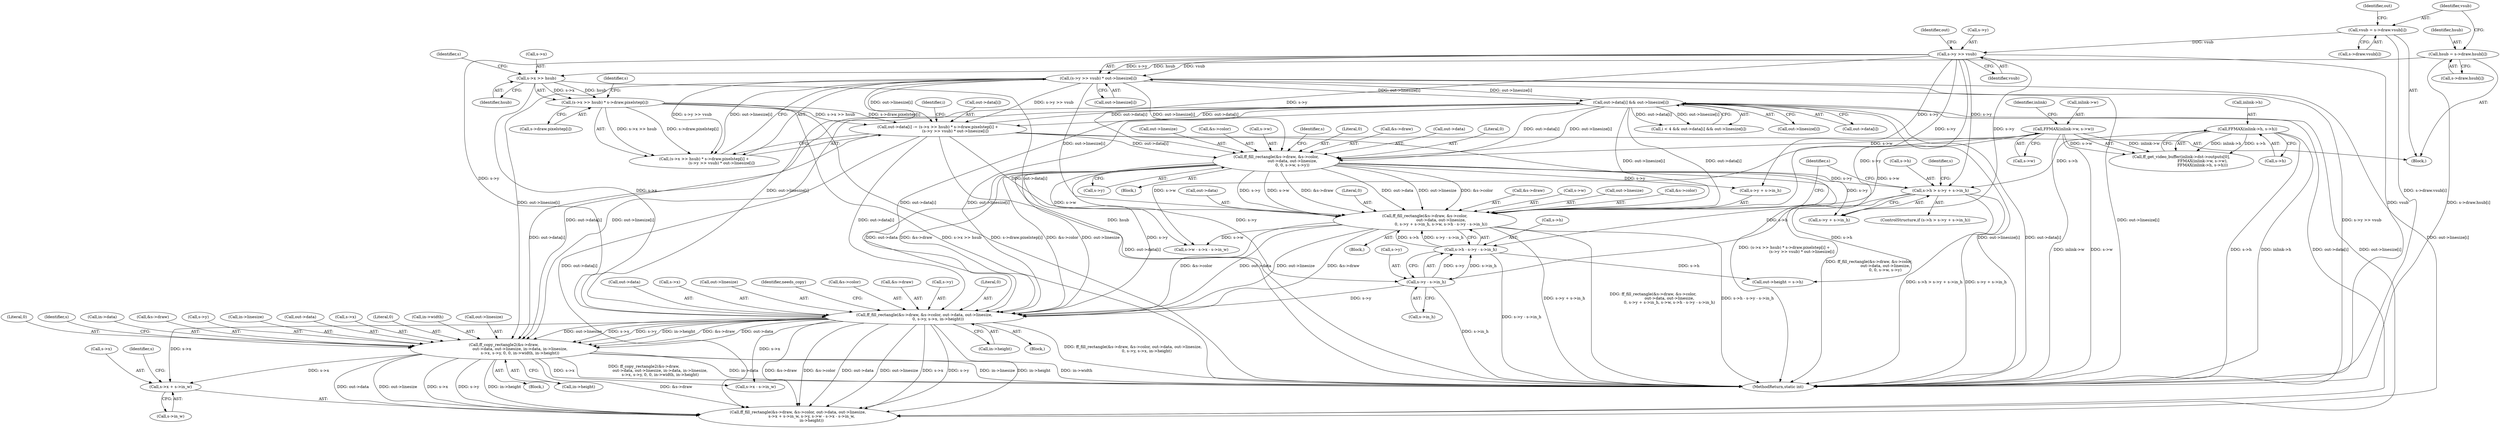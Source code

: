 digraph "0_FFmpeg_e43a0a232dbf6d3c161823c2e07c52e76227a1bc_7@pointer" {
"1000400" [label="(Call,s->x + s->in_w)"];
"1000326" [label="(Call,ff_fill_rectangle(&s->draw, &s->color, out->data, out->linesize,\n                      0, s->y, s->x, in->height))"];
"1000289" [label="(Call,ff_fill_rectangle(&s->draw, &s->color,\n                          out->data, out->linesize,\n                          0, s->y + s->in_h, s->w, s->h - s->y - s->in_h))"];
"1000253" [label="(Call,ff_fill_rectangle(&s->draw, &s->color,\n                          out->data, out->linesize,\n                          0, 0, s->w, s->y))"];
"1000183" [label="(Call,out->data[i] && out->linesize[i])"];
"1000217" [label="(Call,out->data[i] -= (s->x >> hsub) * s->draw.pixelstep[i] +\n                            (s->y >> vsub) * out->linesize[i])"];
"1000224" [label="(Call,(s->x >> hsub) * s->draw.pixelstep[i])"];
"1000225" [label="(Call,s->x >> hsub)"];
"1000198" [label="(Call,hsub = s->draw.hsub[i])"];
"1000237" [label="(Call,(s->y >> vsub) * out->linesize[i])"];
"1000238" [label="(Call,s->y >> vsub)"];
"1000208" [label="(Call,vsub = s->draw.vsub[i])"];
"1000142" [label="(Call,FFMAX(inlink->w, s->w))"];
"1000315" [label="(Call,s->h - s->y - s->in_h)"];
"1000277" [label="(Call,s->h > s->y + s->in_h)"];
"1000149" [label="(Call,FFMAX(inlink->h, s->h))"];
"1000319" [label="(Call,s->y - s->in_h)"];
"1000354" [label="(Call,ff_copy_rectangle2(&s->draw,\n                          out->data, out->linesize, in->data, in->linesize,\n                          s->x, s->y, 0, 0, in->width, in->height))"];
"1000335" [label="(Call,out->data)"];
"1000217" [label="(Call,out->data[i] -= (s->x >> hsub) * s->draw.pixelstep[i] +\n                            (s->y >> vsub) * out->linesize[i])"];
"1000149" [label="(Call,FFMAX(inlink->h, s->h))"];
"1000153" [label="(Call,s->h)"];
"1000198" [label="(Call,hsub = s->draw.hsub[i])"];
"1000316" [label="(Call,s->h)"];
"1000323" [label="(Call,s->in_h)"];
"1000146" [label="(Call,s->w)"];
"1000304" [label="(Literal,0)"];
"1000150" [label="(Call,inlink->h)"];
"1000362" [label="(Call,out->linesize)"];
"1000265" [label="(Call,out->linesize)"];
"1000151" [label="(Identifier,inlink)"];
"1000319" [label="(Call,s->y - s->in_h)"];
"1000237" [label="(Call,(s->y >> vsub) * out->linesize[i])"];
"1000378" [label="(Literal,0)"];
"1000278" [label="(Call,s->h)"];
"1000385" [label="(Call,ff_fill_rectangle(&s->draw, &s->color, out->data, out->linesize,\n                      s->x + s->in_w, s->y, s->w - s->x - s->in_w,\n                      in->height))"];
"1000238" [label="(Call,s->y >> vsub)"];
"1000388" [label="(Identifier,s)"];
"1000239" [label="(Call,s->y)"];
"1000183" [label="(Call,out->data[i] && out->linesize[i])"];
"1000258" [label="(Call,&s->color)"];
"1000400" [label="(Call,s->x + s->in_w)"];
"1000270" [label="(Call,s->w)"];
"1000315" [label="(Call,s->h - s->y - s->in_h)"];
"1000354" [label="(Call,ff_copy_rectangle2(&s->draw,\n                          out->data, out->linesize, in->data, in->linesize,\n                          s->x, s->y, 0, 0, in->width, in->height))"];
"1000414" [label="(Call,s->x - s->in_w)"];
"1000431" [label="(Call,out->height = s->h)"];
"1000289" [label="(Call,ff_fill_rectangle(&s->draw, &s->color,\n                          out->data, out->linesize,\n                          0, s->y + s->in_h, s->w, s->h - s->y - s->in_h))"];
"1000365" [label="(Call,in->data)"];
"1000224" [label="(Call,(s->x >> hsub) * s->draw.pixelstep[i])"];
"1000404" [label="(Call,s->in_w)"];
"1000382" [label="(Call,in->height)"];
"1000277" [label="(Call,s->h > s->y + s->in_h)"];
"1000345" [label="(Call,s->x)"];
"1000199" [label="(Identifier,hsub)"];
"1000226" [label="(Call,s->x)"];
"1000408" [label="(Identifier,s)"];
"1000242" [label="(Identifier,vsub)"];
"1000320" [label="(Call,s->y)"];
"1000338" [label="(Call,out->linesize)"];
"1000352" [label="(Identifier,needs_copy)"];
"1000331" [label="(Call,&s->color)"];
"1000329" [label="(Identifier,s)"];
"1000208" [label="(Call,vsub = s->draw.vsub[i])"];
"1000230" [label="(Call,s->draw.pixelstep[i])"];
"1000243" [label="(Call,out->linesize[i])"];
"1000290" [label="(Call,&s->draw)"];
"1000305" [label="(Call,s->y + s->in_h)"];
"1000327" [label="(Call,&s->draw)"];
"1000196" [label="(Block,)"];
"1000225" [label="(Call,s->x >> hsub)"];
"1000253" [label="(Call,ff_fill_rectangle(&s->draw, &s->color,\n                          out->data, out->linesize,\n                          0, 0, s->w, s->y))"];
"1000195" [label="(Identifier,i)"];
"1000342" [label="(Call,s->y)"];
"1000223" [label="(Call,(s->x >> hsub) * s->draw.pixelstep[i] +\n                            (s->y >> vsub) * out->linesize[i])"];
"1000218" [label="(Call,out->data[i])"];
"1000279" [label="(Identifier,s)"];
"1000179" [label="(Call,i < 4 && out->data[i] && out->linesize[i])"];
"1000355" [label="(Call,&s->draw)"];
"1000189" [label="(Call,out->linesize[i])"];
"1000312" [label="(Call,s->w)"];
"1000410" [label="(Call,s->w - s->x - s->in_w)"];
"1000240" [label="(Identifier,s)"];
"1000281" [label="(Call,s->y + s->in_h)"];
"1000401" [label="(Call,s->x)"];
"1000184" [label="(Call,out->data[i])"];
"1000142" [label="(Call,FFMAX(inlink->w, s->w))"];
"1000288" [label="(Block,)"];
"1000374" [label="(Call,s->y)"];
"1000368" [label="(Call,in->linesize)"];
"1000233" [label="(Identifier,s)"];
"1000341" [label="(Literal,0)"];
"1000455" [label="(MethodReturn,static int)"];
"1000301" [label="(Call,out->linesize)"];
"1000143" [label="(Call,inlink->w)"];
"1000294" [label="(Call,&s->color)"];
"1000268" [label="(Literal,0)"];
"1000107" [label="(Block,)"];
"1000359" [label="(Call,out->data)"];
"1000348" [label="(Call,in->height)"];
"1000210" [label="(Call,s->draw.vsub[i])"];
"1000229" [label="(Identifier,hsub)"];
"1000273" [label="(Call,s->y)"];
"1000254" [label="(Call,&s->draw)"];
"1000262" [label="(Call,out->data)"];
"1000245" [label="(Identifier,out)"];
"1000353" [label="(Block,)"];
"1000269" [label="(Literal,0)"];
"1000220" [label="(Identifier,out)"];
"1000298" [label="(Call,out->data)"];
"1000200" [label="(Call,s->draw.hsub[i])"];
"1000209" [label="(Identifier,vsub)"];
"1000371" [label="(Call,s->x)"];
"1000292" [label="(Identifier,s)"];
"1000377" [label="(Literal,0)"];
"1000252" [label="(Block,)"];
"1000134" [label="(Call,ff_get_video_buffer(inlink->dst->outputs[0],\n                                  FFMAX(inlink->w, s->w),\n                                  FFMAX(inlink->h, s->h)))"];
"1000276" [label="(ControlStructure,if (s->h > s->y + s->in_h))"];
"1000379" [label="(Call,in->width)"];
"1000326" [label="(Call,ff_fill_rectangle(&s->draw, &s->color, out->data, out->linesize,\n                      0, s->y, s->x, in->height))"];
"1000400" -> "1000385"  [label="AST: "];
"1000400" -> "1000404"  [label="CFG: "];
"1000401" -> "1000400"  [label="AST: "];
"1000404" -> "1000400"  [label="AST: "];
"1000408" -> "1000400"  [label="CFG: "];
"1000326" -> "1000400"  [label="DDG: s->x"];
"1000354" -> "1000400"  [label="DDG: s->x"];
"1000326" -> "1000107"  [label="AST: "];
"1000326" -> "1000348"  [label="CFG: "];
"1000327" -> "1000326"  [label="AST: "];
"1000331" -> "1000326"  [label="AST: "];
"1000335" -> "1000326"  [label="AST: "];
"1000338" -> "1000326"  [label="AST: "];
"1000341" -> "1000326"  [label="AST: "];
"1000342" -> "1000326"  [label="AST: "];
"1000345" -> "1000326"  [label="AST: "];
"1000348" -> "1000326"  [label="AST: "];
"1000352" -> "1000326"  [label="CFG: "];
"1000326" -> "1000455"  [label="DDG: ff_fill_rectangle(&s->draw, &s->color, out->data, out->linesize,\n                      0, s->y, s->x, in->height)"];
"1000289" -> "1000326"  [label="DDG: &s->draw"];
"1000289" -> "1000326"  [label="DDG: &s->color"];
"1000289" -> "1000326"  [label="DDG: out->data"];
"1000289" -> "1000326"  [label="DDG: out->linesize"];
"1000253" -> "1000326"  [label="DDG: &s->draw"];
"1000253" -> "1000326"  [label="DDG: &s->color"];
"1000253" -> "1000326"  [label="DDG: out->data"];
"1000253" -> "1000326"  [label="DDG: out->linesize"];
"1000253" -> "1000326"  [label="DDG: s->y"];
"1000183" -> "1000326"  [label="DDG: out->data[i]"];
"1000183" -> "1000326"  [label="DDG: out->linesize[i]"];
"1000217" -> "1000326"  [label="DDG: out->data[i]"];
"1000237" -> "1000326"  [label="DDG: out->linesize[i]"];
"1000319" -> "1000326"  [label="DDG: s->y"];
"1000238" -> "1000326"  [label="DDG: s->y"];
"1000225" -> "1000326"  [label="DDG: s->x"];
"1000326" -> "1000354"  [label="DDG: &s->draw"];
"1000326" -> "1000354"  [label="DDG: out->data"];
"1000326" -> "1000354"  [label="DDG: out->linesize"];
"1000326" -> "1000354"  [label="DDG: s->x"];
"1000326" -> "1000354"  [label="DDG: s->y"];
"1000326" -> "1000354"  [label="DDG: in->height"];
"1000326" -> "1000385"  [label="DDG: &s->draw"];
"1000326" -> "1000385"  [label="DDG: &s->color"];
"1000326" -> "1000385"  [label="DDG: out->data"];
"1000326" -> "1000385"  [label="DDG: out->linesize"];
"1000326" -> "1000385"  [label="DDG: s->x"];
"1000326" -> "1000385"  [label="DDG: s->y"];
"1000326" -> "1000385"  [label="DDG: in->height"];
"1000326" -> "1000414"  [label="DDG: s->x"];
"1000289" -> "1000288"  [label="AST: "];
"1000289" -> "1000315"  [label="CFG: "];
"1000290" -> "1000289"  [label="AST: "];
"1000294" -> "1000289"  [label="AST: "];
"1000298" -> "1000289"  [label="AST: "];
"1000301" -> "1000289"  [label="AST: "];
"1000304" -> "1000289"  [label="AST: "];
"1000305" -> "1000289"  [label="AST: "];
"1000312" -> "1000289"  [label="AST: "];
"1000315" -> "1000289"  [label="AST: "];
"1000329" -> "1000289"  [label="CFG: "];
"1000289" -> "1000455"  [label="DDG: s->h - s->y - s->in_h"];
"1000289" -> "1000455"  [label="DDG: s->y + s->in_h"];
"1000289" -> "1000455"  [label="DDG: ff_fill_rectangle(&s->draw, &s->color,\n                          out->data, out->linesize,\n                          0, s->y + s->in_h, s->w, s->h - s->y - s->in_h)"];
"1000253" -> "1000289"  [label="DDG: &s->draw"];
"1000253" -> "1000289"  [label="DDG: &s->color"];
"1000253" -> "1000289"  [label="DDG: out->data"];
"1000253" -> "1000289"  [label="DDG: out->linesize"];
"1000253" -> "1000289"  [label="DDG: s->y"];
"1000253" -> "1000289"  [label="DDG: s->w"];
"1000183" -> "1000289"  [label="DDG: out->data[i]"];
"1000183" -> "1000289"  [label="DDG: out->linesize[i]"];
"1000217" -> "1000289"  [label="DDG: out->data[i]"];
"1000237" -> "1000289"  [label="DDG: out->linesize[i]"];
"1000238" -> "1000289"  [label="DDG: s->y"];
"1000142" -> "1000289"  [label="DDG: s->w"];
"1000315" -> "1000289"  [label="DDG: s->h"];
"1000315" -> "1000289"  [label="DDG: s->y - s->in_h"];
"1000289" -> "1000410"  [label="DDG: s->w"];
"1000253" -> "1000252"  [label="AST: "];
"1000253" -> "1000273"  [label="CFG: "];
"1000254" -> "1000253"  [label="AST: "];
"1000258" -> "1000253"  [label="AST: "];
"1000262" -> "1000253"  [label="AST: "];
"1000265" -> "1000253"  [label="AST: "];
"1000268" -> "1000253"  [label="AST: "];
"1000269" -> "1000253"  [label="AST: "];
"1000270" -> "1000253"  [label="AST: "];
"1000273" -> "1000253"  [label="AST: "];
"1000279" -> "1000253"  [label="CFG: "];
"1000253" -> "1000455"  [label="DDG: ff_fill_rectangle(&s->draw, &s->color,\n                          out->data, out->linesize,\n                          0, 0, s->w, s->y)"];
"1000183" -> "1000253"  [label="DDG: out->data[i]"];
"1000183" -> "1000253"  [label="DDG: out->linesize[i]"];
"1000217" -> "1000253"  [label="DDG: out->data[i]"];
"1000237" -> "1000253"  [label="DDG: out->linesize[i]"];
"1000142" -> "1000253"  [label="DDG: s->w"];
"1000238" -> "1000253"  [label="DDG: s->y"];
"1000253" -> "1000277"  [label="DDG: s->y"];
"1000253" -> "1000281"  [label="DDG: s->y"];
"1000253" -> "1000305"  [label="DDG: s->y"];
"1000253" -> "1000319"  [label="DDG: s->y"];
"1000253" -> "1000410"  [label="DDG: s->w"];
"1000183" -> "1000179"  [label="AST: "];
"1000183" -> "1000184"  [label="CFG: "];
"1000183" -> "1000189"  [label="CFG: "];
"1000184" -> "1000183"  [label="AST: "];
"1000189" -> "1000183"  [label="AST: "];
"1000179" -> "1000183"  [label="CFG: "];
"1000183" -> "1000455"  [label="DDG: out->linesize[i]"];
"1000183" -> "1000455"  [label="DDG: out->data[i]"];
"1000183" -> "1000179"  [label="DDG: out->data[i]"];
"1000183" -> "1000179"  [label="DDG: out->linesize[i]"];
"1000217" -> "1000183"  [label="DDG: out->data[i]"];
"1000237" -> "1000183"  [label="DDG: out->linesize[i]"];
"1000183" -> "1000217"  [label="DDG: out->data[i]"];
"1000183" -> "1000237"  [label="DDG: out->linesize[i]"];
"1000183" -> "1000354"  [label="DDG: out->data[i]"];
"1000183" -> "1000354"  [label="DDG: out->linesize[i]"];
"1000183" -> "1000385"  [label="DDG: out->data[i]"];
"1000183" -> "1000385"  [label="DDG: out->linesize[i]"];
"1000217" -> "1000196"  [label="AST: "];
"1000217" -> "1000223"  [label="CFG: "];
"1000218" -> "1000217"  [label="AST: "];
"1000223" -> "1000217"  [label="AST: "];
"1000195" -> "1000217"  [label="CFG: "];
"1000217" -> "1000455"  [label="DDG: (s->x >> hsub) * s->draw.pixelstep[i] +\n                            (s->y >> vsub) * out->linesize[i]"];
"1000217" -> "1000455"  [label="DDG: out->data[i]"];
"1000224" -> "1000217"  [label="DDG: s->x >> hsub"];
"1000224" -> "1000217"  [label="DDG: s->draw.pixelstep[i]"];
"1000237" -> "1000217"  [label="DDG: s->y >> vsub"];
"1000237" -> "1000217"  [label="DDG: out->linesize[i]"];
"1000217" -> "1000354"  [label="DDG: out->data[i]"];
"1000217" -> "1000385"  [label="DDG: out->data[i]"];
"1000224" -> "1000223"  [label="AST: "];
"1000224" -> "1000230"  [label="CFG: "];
"1000225" -> "1000224"  [label="AST: "];
"1000230" -> "1000224"  [label="AST: "];
"1000240" -> "1000224"  [label="CFG: "];
"1000224" -> "1000455"  [label="DDG: s->x >> hsub"];
"1000224" -> "1000455"  [label="DDG: s->draw.pixelstep[i]"];
"1000224" -> "1000223"  [label="DDG: s->x >> hsub"];
"1000224" -> "1000223"  [label="DDG: s->draw.pixelstep[i]"];
"1000225" -> "1000224"  [label="DDG: s->x"];
"1000225" -> "1000224"  [label="DDG: hsub"];
"1000225" -> "1000229"  [label="CFG: "];
"1000226" -> "1000225"  [label="AST: "];
"1000229" -> "1000225"  [label="AST: "];
"1000233" -> "1000225"  [label="CFG: "];
"1000225" -> "1000455"  [label="DDG: hsub"];
"1000198" -> "1000225"  [label="DDG: hsub"];
"1000198" -> "1000196"  [label="AST: "];
"1000198" -> "1000200"  [label="CFG: "];
"1000199" -> "1000198"  [label="AST: "];
"1000200" -> "1000198"  [label="AST: "];
"1000209" -> "1000198"  [label="CFG: "];
"1000198" -> "1000455"  [label="DDG: s->draw.hsub[i]"];
"1000237" -> "1000223"  [label="AST: "];
"1000237" -> "1000243"  [label="CFG: "];
"1000238" -> "1000237"  [label="AST: "];
"1000243" -> "1000237"  [label="AST: "];
"1000223" -> "1000237"  [label="CFG: "];
"1000237" -> "1000455"  [label="DDG: s->y >> vsub"];
"1000237" -> "1000455"  [label="DDG: out->linesize[i]"];
"1000237" -> "1000223"  [label="DDG: s->y >> vsub"];
"1000237" -> "1000223"  [label="DDG: out->linesize[i]"];
"1000238" -> "1000237"  [label="DDG: s->y"];
"1000238" -> "1000237"  [label="DDG: vsub"];
"1000237" -> "1000354"  [label="DDG: out->linesize[i]"];
"1000237" -> "1000385"  [label="DDG: out->linesize[i]"];
"1000238" -> "1000242"  [label="CFG: "];
"1000239" -> "1000238"  [label="AST: "];
"1000242" -> "1000238"  [label="AST: "];
"1000245" -> "1000238"  [label="CFG: "];
"1000238" -> "1000455"  [label="DDG: vsub"];
"1000208" -> "1000238"  [label="DDG: vsub"];
"1000238" -> "1000277"  [label="DDG: s->y"];
"1000238" -> "1000281"  [label="DDG: s->y"];
"1000238" -> "1000305"  [label="DDG: s->y"];
"1000238" -> "1000319"  [label="DDG: s->y"];
"1000208" -> "1000196"  [label="AST: "];
"1000208" -> "1000210"  [label="CFG: "];
"1000209" -> "1000208"  [label="AST: "];
"1000210" -> "1000208"  [label="AST: "];
"1000220" -> "1000208"  [label="CFG: "];
"1000208" -> "1000455"  [label="DDG: s->draw.vsub[i]"];
"1000142" -> "1000134"  [label="AST: "];
"1000142" -> "1000146"  [label="CFG: "];
"1000143" -> "1000142"  [label="AST: "];
"1000146" -> "1000142"  [label="AST: "];
"1000151" -> "1000142"  [label="CFG: "];
"1000142" -> "1000455"  [label="DDG: inlink->w"];
"1000142" -> "1000455"  [label="DDG: s->w"];
"1000142" -> "1000134"  [label="DDG: inlink->w"];
"1000142" -> "1000134"  [label="DDG: s->w"];
"1000142" -> "1000410"  [label="DDG: s->w"];
"1000315" -> "1000319"  [label="CFG: "];
"1000316" -> "1000315"  [label="AST: "];
"1000319" -> "1000315"  [label="AST: "];
"1000315" -> "1000455"  [label="DDG: s->y - s->in_h"];
"1000277" -> "1000315"  [label="DDG: s->h"];
"1000319" -> "1000315"  [label="DDG: s->y"];
"1000319" -> "1000315"  [label="DDG: s->in_h"];
"1000315" -> "1000431"  [label="DDG: s->h"];
"1000277" -> "1000276"  [label="AST: "];
"1000277" -> "1000281"  [label="CFG: "];
"1000278" -> "1000277"  [label="AST: "];
"1000281" -> "1000277"  [label="AST: "];
"1000292" -> "1000277"  [label="CFG: "];
"1000329" -> "1000277"  [label="CFG: "];
"1000277" -> "1000455"  [label="DDG: s->y + s->in_h"];
"1000277" -> "1000455"  [label="DDG: s->h > s->y + s->in_h"];
"1000149" -> "1000277"  [label="DDG: s->h"];
"1000277" -> "1000431"  [label="DDG: s->h"];
"1000149" -> "1000134"  [label="AST: "];
"1000149" -> "1000153"  [label="CFG: "];
"1000150" -> "1000149"  [label="AST: "];
"1000153" -> "1000149"  [label="AST: "];
"1000134" -> "1000149"  [label="CFG: "];
"1000149" -> "1000455"  [label="DDG: s->h"];
"1000149" -> "1000455"  [label="DDG: inlink->h"];
"1000149" -> "1000134"  [label="DDG: inlink->h"];
"1000149" -> "1000134"  [label="DDG: s->h"];
"1000319" -> "1000323"  [label="CFG: "];
"1000320" -> "1000319"  [label="AST: "];
"1000323" -> "1000319"  [label="AST: "];
"1000319" -> "1000455"  [label="DDG: s->in_h"];
"1000354" -> "1000353"  [label="AST: "];
"1000354" -> "1000382"  [label="CFG: "];
"1000355" -> "1000354"  [label="AST: "];
"1000359" -> "1000354"  [label="AST: "];
"1000362" -> "1000354"  [label="AST: "];
"1000365" -> "1000354"  [label="AST: "];
"1000368" -> "1000354"  [label="AST: "];
"1000371" -> "1000354"  [label="AST: "];
"1000374" -> "1000354"  [label="AST: "];
"1000377" -> "1000354"  [label="AST: "];
"1000378" -> "1000354"  [label="AST: "];
"1000379" -> "1000354"  [label="AST: "];
"1000382" -> "1000354"  [label="AST: "];
"1000388" -> "1000354"  [label="CFG: "];
"1000354" -> "1000455"  [label="DDG: in->data"];
"1000354" -> "1000455"  [label="DDG: in->linesize"];
"1000354" -> "1000455"  [label="DDG: in->width"];
"1000354" -> "1000455"  [label="DDG: ff_copy_rectangle2(&s->draw,\n                          out->data, out->linesize, in->data, in->linesize,\n                          s->x, s->y, 0, 0, in->width, in->height)"];
"1000354" -> "1000385"  [label="DDG: &s->draw"];
"1000354" -> "1000385"  [label="DDG: out->data"];
"1000354" -> "1000385"  [label="DDG: out->linesize"];
"1000354" -> "1000385"  [label="DDG: s->x"];
"1000354" -> "1000385"  [label="DDG: s->y"];
"1000354" -> "1000385"  [label="DDG: in->height"];
"1000354" -> "1000414"  [label="DDG: s->x"];
}
